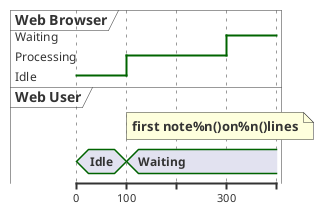 {
  "sha1": "buj3pwc023vkgp3yi0otw9fbq97kir6",
  "insertion": {
    "when": "2024-05-30T20:48:22.166Z",
    "url": "http://forum.plantuml.net/6877/timing-diagram-feature-request-for-adding-notes",
    "user": "plantuml@gmail.com"
  }
}
@startuml
robust "Web Browser" as WB
concise "Web User" as WU

@0
WU is Idle
WB is Idle

@100
'WU is Waiting : THIS TEXT SHOULD SHOW IN A NOTE ABOVE THE MIDDLE of the < Waiting > - bar
WU is Waiting
WB is Processing
note top of WU : first note%n()on%n()lines
/'WU note THIS TEXT SHOULD SHOW ABOVE THE STATE CHANGE AT T=100 AND COULD EXPLAIN WHY THE STATE CHANGED'/

@300
WB is Waiting
@enduml
